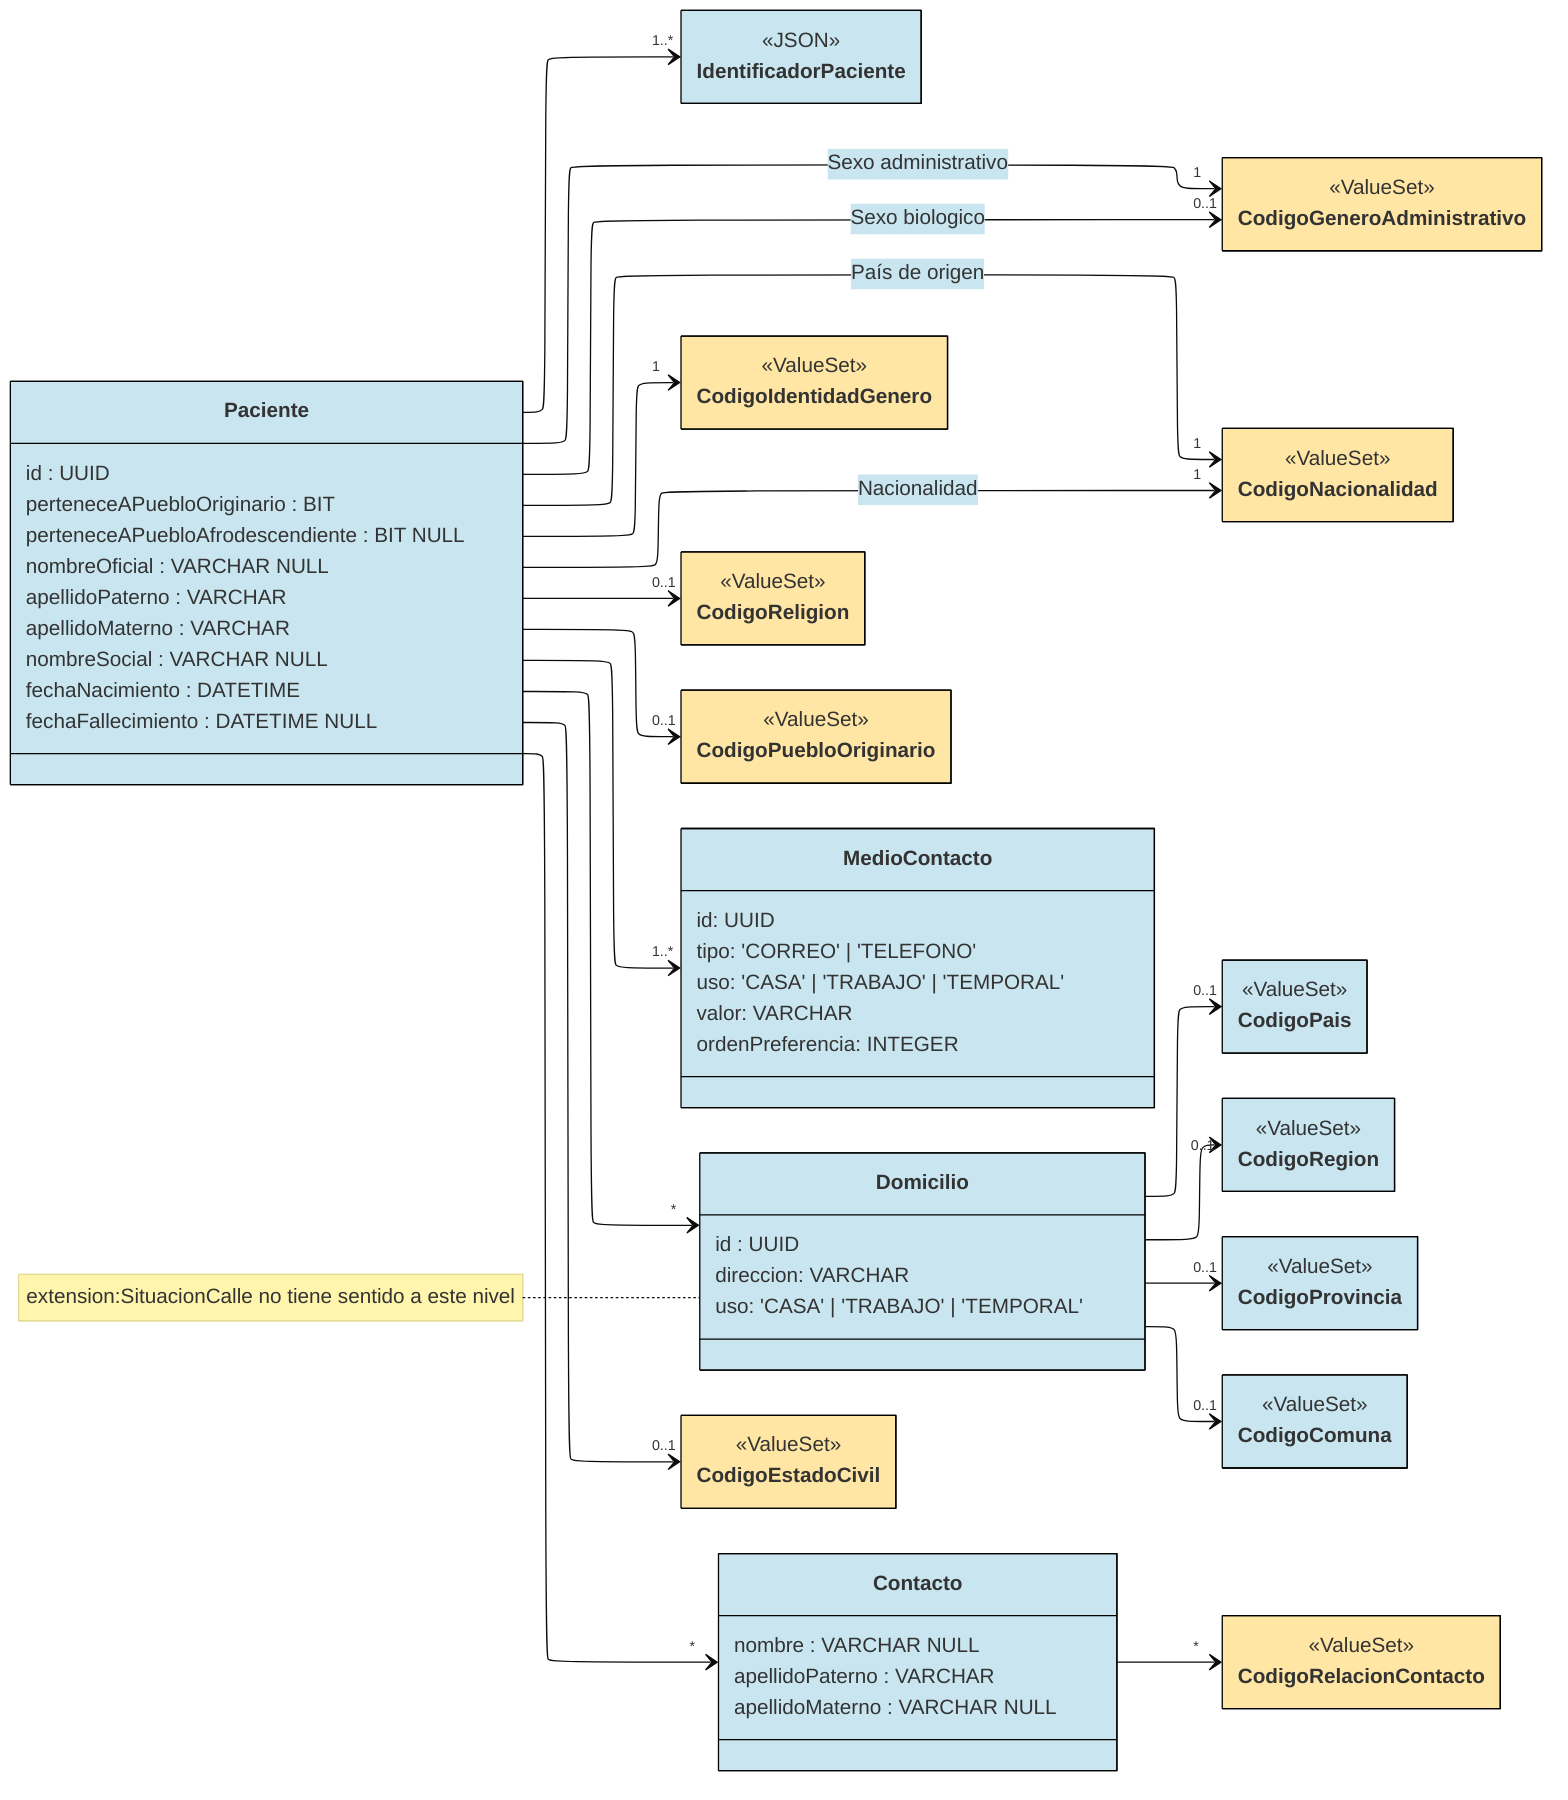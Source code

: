 ---
config:
  layout: elk
  theme: base
  class:
    hideEmptyMembersBox: true
  themeVariables:
    primaryBorderColor: "#000000"
    primaryColor: "#C9E6F0"
---

classDiagram
direction LR

class Paciente {
  id : UUID

  perteneceAPuebloOriginario : BIT
  perteneceAPuebloAfrodescendiente : BIT NULL

  nombreOficial : VARCHAR NULL
  apellidoPaterno : VARCHAR
  apellidoMaterno : VARCHAR
  
  nombreSocial : VARCHAR NULL

  fechaNacimiento : DATETIME
  fechaFallecimiento : DATETIME NULL

}

class IdentificadorPaciente { <<JSON>>}
link IdentificadorPaciente "https://build.fhir.org/ig/Minsal-CL/SIGTEv2-IG/StructureDefinition-PatientLE-definitions.html#Patient.identifier"

Paciente --> "1..*" IdentificadorPaciente


class CodigoIdentidadGenero { <<ValueSet>> }
link CodigoIdentidadGenero "https://hl7chile.cl/fhir/ig/clcore/1.9.2/ValueSet-VSIdentidaddeGenero.html"
style CodigoIdentidadGenero fill:#FFE6A5


Paciente --> "1" CodigoIdentidadGenero


class CodigoGeneroAdministrativo { <<ValueSet>> }
link CodigoGeneroAdministrativo "https://hl7.org/fhir/R4/valueset-administrative-gender.html"
style CodigoGeneroAdministrativo fill:#FFE6A5


Paciente --> "0..1" CodigoGeneroAdministrativo: Sexo biologico
Paciente --> "1" CodigoGeneroAdministrativo: Sexo administrativo

class CodigoNacionalidad { <<ValueSet>> }
link CodigoNacionalidad "https://hl7chile.cl/fhir/ig/clcore/1.9.2/ValueSet-CodPais.html"
style CodigoNacionalidad fill:#FFE6A5


Paciente --> "1" CodigoNacionalidad: Nacionalidad
Paciente --> "1" CodigoNacionalidad: País de origen


class CodigoReligion { <<ValueSet>> }
link CodigoReligion "https://build.fhir.org/ig/Minsal-CL/SIGTEv2-IG/ValueSet-VSReligion.html"
style CodigoReligion fill:#FFE6A5


Paciente --> "0..1" CodigoReligion

class CodigoPuebloOriginario { <<ValueSet>> }
link CodigoPuebloOriginario "https://build.fhir.org/ig/Minsal-CL/SIGTEv2-IG/ValueSet-PueblosOriginariosVS.html"
style CodigoPuebloOriginario fill:#FFE6A5

Paciente --> "0..1" CodigoPuebloOriginario

class MedioContacto {
  id: UUID
  tipo: 'CORREO' | 'TELEFONO'
  uso: 'CASA' | 'TRABAJO' | 'TEMPORAL'
  valor: VARCHAR
  ordenPreferencia: INTEGER
}

Paciente --> "1..*" MedioContacto

note for Domicilio "extension:SituacionCalle no tiene sentido a este nivel"
class Domicilio {
  id : UUID
  direccion: VARCHAR
  uso: 'CASA' | 'TRABAJO' | 'TEMPORAL'
}
class CodigoPais { <<ValueSet>> }

class CodigoRegion { <<ValueSet>> }

class CodigoProvincia { <<ValueSet>> }
class CodigoComuna { <<ValueSet>> }

Domicilio --> "0..1" CodigoPais
Domicilio --> "0..1" CodigoRegion
Domicilio --> "0..1" CodigoProvincia
Domicilio --> "0..1" CodigoComuna

Paciente --> "*" Domicilio


class CodigoEstadoCivil { <<ValueSet>> }
link CodigoEstadoCivil "https://build.fhir.org/ig/Minsal-CL/SIGTEv2-IG/ValueSet-VSEstadoCivil.html"
style CodigoEstadoCivil fill:#FFE6A5

Paciente --> "0..1" CodigoEstadoCivil


class Contacto {
  nombre : VARCHAR NULL
  apellidoPaterno : VARCHAR
  apellidoMaterno : VARCHAR NULL
}

class CodigoRelacionContacto { <<ValueSet>> }
link CodigoRelacionContacto "https://hl7.org/fhir/R4/valueset-patient-contactrelationship.html"
style CodigoRelacionContacto fill:#FFE6A5

Contacto --> "*" CodigoRelacionContacto

Paciente --> "*" Contacto